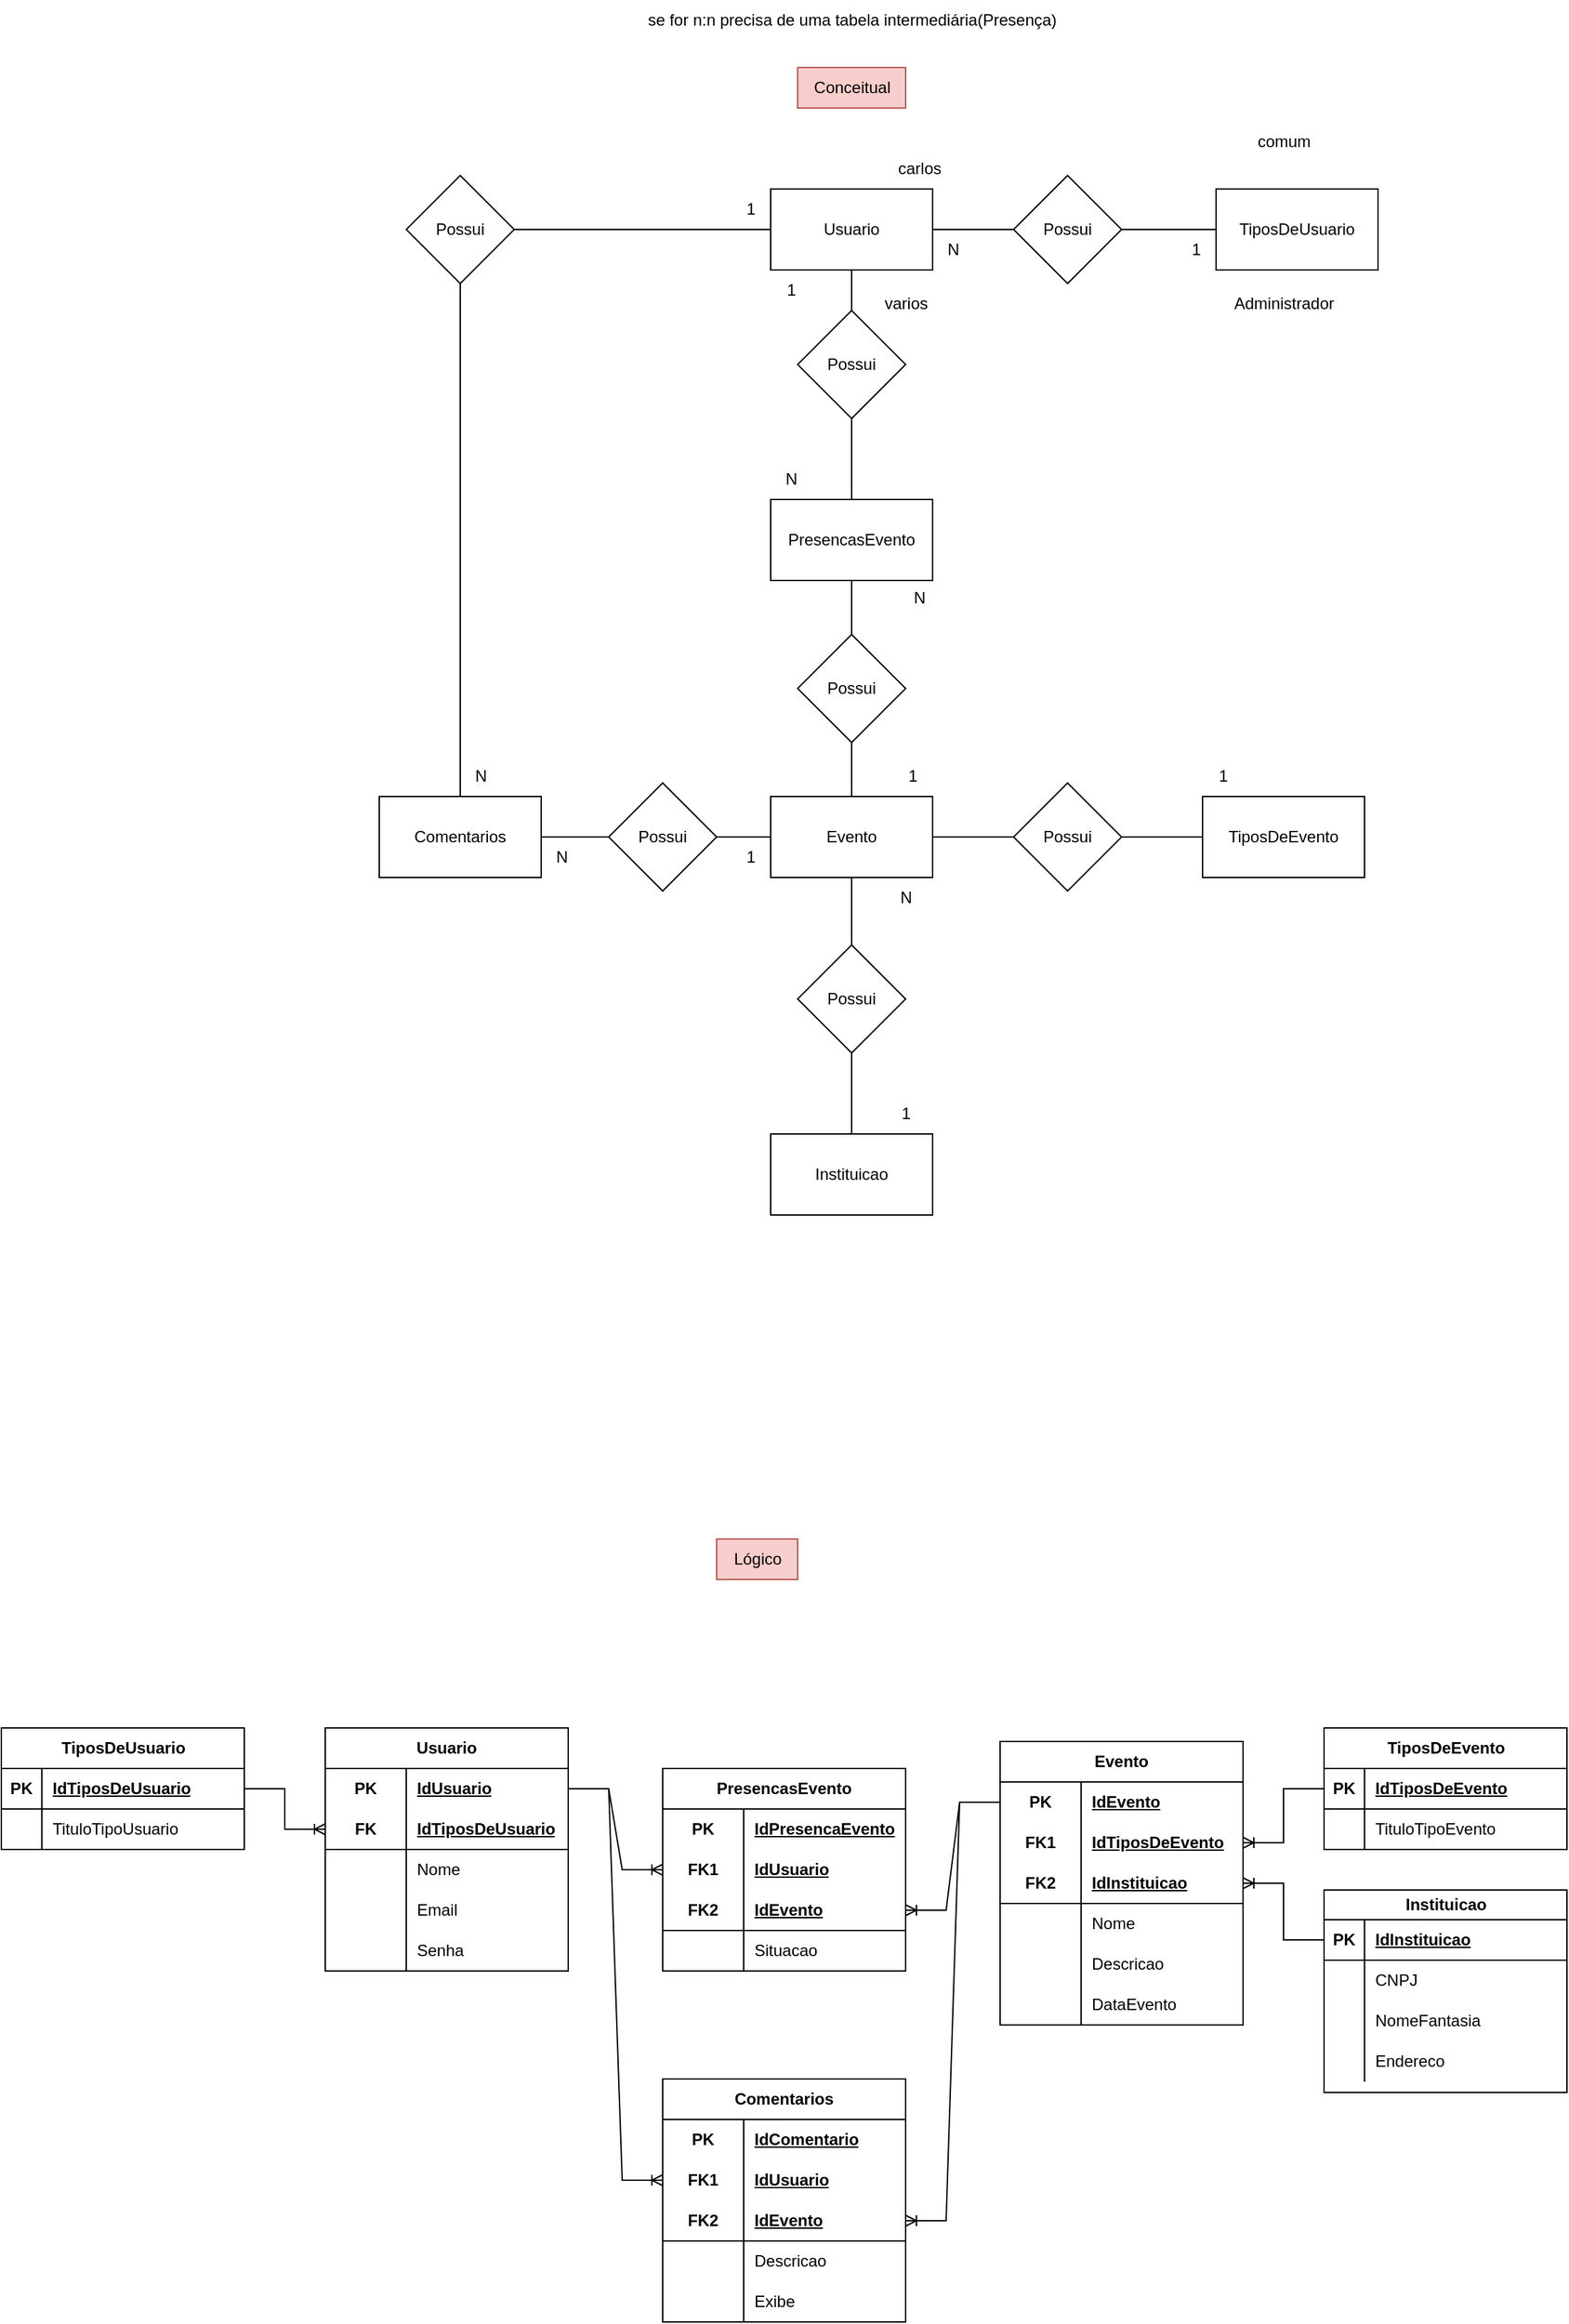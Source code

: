 <mxfile version="21.6.7" type="device">
  <diagram name="Página-1" id="rXR-S4eGl1dLAWZDIZ9h">
    <mxGraphModel dx="3452" dy="1355" grid="1" gridSize="10" guides="1" tooltips="1" connect="1" arrows="1" fold="1" page="1" pageScale="1" pageWidth="827" pageHeight="1169" math="0" shadow="0">
      <root>
        <mxCell id="0" />
        <mxCell id="1" parent="0" />
        <mxCell id="jHmzxkDkVh55DVI1JWdp-14" style="edgeStyle=orthogonalEdgeStyle;rounded=0;orthogonalLoop=1;jettySize=auto;html=1;entryX=0;entryY=0.5;entryDx=0;entryDy=0;endArrow=none;endFill=0;" parent="1" source="jHmzxkDkVh55DVI1JWdp-2" target="jHmzxkDkVh55DVI1JWdp-13" edge="1">
          <mxGeometry relative="1" as="geometry" />
        </mxCell>
        <mxCell id="jHmzxkDkVh55DVI1JWdp-31" style="edgeStyle=orthogonalEdgeStyle;rounded=0;orthogonalLoop=1;jettySize=auto;html=1;endArrow=none;endFill=0;" parent="1" source="jHmzxkDkVh55DVI1JWdp-2" target="jHmzxkDkVh55DVI1JWdp-30" edge="1">
          <mxGeometry relative="1" as="geometry" />
        </mxCell>
        <mxCell id="jHmzxkDkVh55DVI1JWdp-2" value="Usuario" style="rounded=0;whiteSpace=wrap;html=1;" parent="1" vertex="1">
          <mxGeometry x="210" y="340" width="120" height="60" as="geometry" />
        </mxCell>
        <mxCell id="jHmzxkDkVh55DVI1JWdp-3" value="TiposDeUsuario" style="rounded=0;whiteSpace=wrap;html=1;" parent="1" vertex="1">
          <mxGeometry x="540" y="340" width="120" height="60" as="geometry" />
        </mxCell>
        <mxCell id="jHmzxkDkVh55DVI1JWdp-4" value="TiposDeEvento" style="rounded=0;whiteSpace=wrap;html=1;" parent="1" vertex="1">
          <mxGeometry x="530" y="790" width="120" height="60" as="geometry" />
        </mxCell>
        <mxCell id="jHmzxkDkVh55DVI1JWdp-21" style="edgeStyle=orthogonalEdgeStyle;rounded=0;orthogonalLoop=1;jettySize=auto;html=1;endArrow=none;endFill=0;" parent="1" source="jHmzxkDkVh55DVI1JWdp-5" target="jHmzxkDkVh55DVI1JWdp-16" edge="1">
          <mxGeometry relative="1" as="geometry" />
        </mxCell>
        <mxCell id="jHmzxkDkVh55DVI1JWdp-25" style="edgeStyle=orthogonalEdgeStyle;rounded=0;orthogonalLoop=1;jettySize=auto;html=1;endArrow=none;endFill=0;" parent="1" source="jHmzxkDkVh55DVI1JWdp-5" target="jHmzxkDkVh55DVI1JWdp-23" edge="1">
          <mxGeometry relative="1" as="geometry" />
        </mxCell>
        <mxCell id="jHmzxkDkVh55DVI1JWdp-27" style="edgeStyle=orthogonalEdgeStyle;rounded=0;orthogonalLoop=1;jettySize=auto;html=1;entryX=0;entryY=0.5;entryDx=0;entryDy=0;endArrow=none;endFill=0;" parent="1" source="jHmzxkDkVh55DVI1JWdp-5" target="jHmzxkDkVh55DVI1JWdp-24" edge="1">
          <mxGeometry relative="1" as="geometry" />
        </mxCell>
        <mxCell id="jHmzxkDkVh55DVI1JWdp-34" style="edgeStyle=orthogonalEdgeStyle;rounded=0;orthogonalLoop=1;jettySize=auto;html=1;endArrow=none;endFill=0;" parent="1" source="jHmzxkDkVh55DVI1JWdp-5" target="jHmzxkDkVh55DVI1JWdp-29" edge="1">
          <mxGeometry relative="1" as="geometry" />
        </mxCell>
        <mxCell id="jHmzxkDkVh55DVI1JWdp-5" value="Evento" style="rounded=0;whiteSpace=wrap;html=1;" parent="1" vertex="1">
          <mxGeometry x="210" y="790" width="120" height="60" as="geometry" />
        </mxCell>
        <mxCell id="jHmzxkDkVh55DVI1JWdp-18" style="edgeStyle=orthogonalEdgeStyle;rounded=0;orthogonalLoop=1;jettySize=auto;html=1;entryX=0.5;entryY=1;entryDx=0;entryDy=0;endArrow=none;endFill=0;" parent="1" source="jHmzxkDkVh55DVI1JWdp-7" target="jHmzxkDkVh55DVI1JWdp-17" edge="1">
          <mxGeometry relative="1" as="geometry" />
        </mxCell>
        <mxCell id="jHmzxkDkVh55DVI1JWdp-7" value="PresencasEvento" style="rounded=0;whiteSpace=wrap;html=1;" parent="1" vertex="1">
          <mxGeometry x="210" y="570" width="120" height="60" as="geometry" />
        </mxCell>
        <mxCell id="jHmzxkDkVh55DVI1JWdp-10" value="se for n:n precisa de uma tabela intermediária(Presença)" style="text;html=1;align=center;verticalAlign=middle;resizable=0;points=[];autosize=1;strokeColor=none;fillColor=none;" parent="1" vertex="1">
          <mxGeometry x="105" y="200" width="330" height="30" as="geometry" />
        </mxCell>
        <mxCell id="jHmzxkDkVh55DVI1JWdp-11" value="Instituicao" style="rounded=0;whiteSpace=wrap;html=1;" parent="1" vertex="1">
          <mxGeometry x="210" y="1040" width="120" height="60" as="geometry" />
        </mxCell>
        <mxCell id="jHmzxkDkVh55DVI1JWdp-33" style="edgeStyle=orthogonalEdgeStyle;rounded=0;orthogonalLoop=1;jettySize=auto;html=1;entryX=0;entryY=0.5;entryDx=0;entryDy=0;endArrow=none;endFill=0;" parent="1" source="jHmzxkDkVh55DVI1JWdp-12" target="jHmzxkDkVh55DVI1JWdp-29" edge="1">
          <mxGeometry relative="1" as="geometry" />
        </mxCell>
        <mxCell id="jHmzxkDkVh55DVI1JWdp-12" value="Comentarios" style="rounded=0;whiteSpace=wrap;html=1;" parent="1" vertex="1">
          <mxGeometry x="-80" y="790" width="120" height="60" as="geometry" />
        </mxCell>
        <mxCell id="jHmzxkDkVh55DVI1JWdp-15" style="edgeStyle=orthogonalEdgeStyle;rounded=0;orthogonalLoop=1;jettySize=auto;html=1;endArrow=none;endFill=0;" parent="1" source="jHmzxkDkVh55DVI1JWdp-13" target="jHmzxkDkVh55DVI1JWdp-3" edge="1">
          <mxGeometry relative="1" as="geometry" />
        </mxCell>
        <mxCell id="jHmzxkDkVh55DVI1JWdp-13" value="Possui" style="rhombus;whiteSpace=wrap;html=1;" parent="1" vertex="1">
          <mxGeometry x="390" y="330" width="80" height="80" as="geometry" />
        </mxCell>
        <mxCell id="jHmzxkDkVh55DVI1JWdp-20" style="edgeStyle=orthogonalEdgeStyle;rounded=0;orthogonalLoop=1;jettySize=auto;html=1;entryX=0.5;entryY=1;entryDx=0;entryDy=0;endArrow=none;endFill=0;" parent="1" source="jHmzxkDkVh55DVI1JWdp-16" target="jHmzxkDkVh55DVI1JWdp-7" edge="1">
          <mxGeometry relative="1" as="geometry" />
        </mxCell>
        <mxCell id="jHmzxkDkVh55DVI1JWdp-16" value="Possui" style="rhombus;whiteSpace=wrap;html=1;" parent="1" vertex="1">
          <mxGeometry x="230" y="670" width="80" height="80" as="geometry" />
        </mxCell>
        <mxCell id="jHmzxkDkVh55DVI1JWdp-19" style="edgeStyle=orthogonalEdgeStyle;rounded=0;orthogonalLoop=1;jettySize=auto;html=1;entryX=0.5;entryY=1;entryDx=0;entryDy=0;endArrow=none;endFill=0;" parent="1" source="jHmzxkDkVh55DVI1JWdp-17" target="jHmzxkDkVh55DVI1JWdp-2" edge="1">
          <mxGeometry relative="1" as="geometry" />
        </mxCell>
        <mxCell id="jHmzxkDkVh55DVI1JWdp-17" value="Possui" style="rhombus;whiteSpace=wrap;html=1;" parent="1" vertex="1">
          <mxGeometry x="230" y="430" width="80" height="80" as="geometry" />
        </mxCell>
        <mxCell id="jHmzxkDkVh55DVI1JWdp-26" style="edgeStyle=orthogonalEdgeStyle;rounded=0;orthogonalLoop=1;jettySize=auto;html=1;endArrow=none;endFill=0;" parent="1" source="jHmzxkDkVh55DVI1JWdp-23" target="jHmzxkDkVh55DVI1JWdp-11" edge="1">
          <mxGeometry relative="1" as="geometry" />
        </mxCell>
        <mxCell id="jHmzxkDkVh55DVI1JWdp-23" value="Possui" style="rhombus;whiteSpace=wrap;html=1;" parent="1" vertex="1">
          <mxGeometry x="230" y="900" width="80" height="80" as="geometry" />
        </mxCell>
        <mxCell id="jHmzxkDkVh55DVI1JWdp-28" style="edgeStyle=orthogonalEdgeStyle;rounded=0;orthogonalLoop=1;jettySize=auto;html=1;entryX=0;entryY=0.5;entryDx=0;entryDy=0;endArrow=none;endFill=0;" parent="1" source="jHmzxkDkVh55DVI1JWdp-24" target="jHmzxkDkVh55DVI1JWdp-4" edge="1">
          <mxGeometry relative="1" as="geometry" />
        </mxCell>
        <mxCell id="jHmzxkDkVh55DVI1JWdp-24" value="Possui" style="rhombus;whiteSpace=wrap;html=1;" parent="1" vertex="1">
          <mxGeometry x="390" y="780" width="80" height="80" as="geometry" />
        </mxCell>
        <mxCell id="jHmzxkDkVh55DVI1JWdp-29" value="Possui" style="rhombus;whiteSpace=wrap;html=1;" parent="1" vertex="1">
          <mxGeometry x="90" y="780" width="80" height="80" as="geometry" />
        </mxCell>
        <mxCell id="jHmzxkDkVh55DVI1JWdp-32" style="edgeStyle=orthogonalEdgeStyle;rounded=0;orthogonalLoop=1;jettySize=auto;html=1;endArrow=none;endFill=0;" parent="1" source="jHmzxkDkVh55DVI1JWdp-30" target="jHmzxkDkVh55DVI1JWdp-12" edge="1">
          <mxGeometry relative="1" as="geometry" />
        </mxCell>
        <mxCell id="jHmzxkDkVh55DVI1JWdp-30" value="Possui" style="rhombus;whiteSpace=wrap;html=1;" parent="1" vertex="1">
          <mxGeometry x="-60" y="330" width="80" height="80" as="geometry" />
        </mxCell>
        <mxCell id="jHmzxkDkVh55DVI1JWdp-38" value="Administrador" style="text;html=1;align=center;verticalAlign=middle;resizable=0;points=[];autosize=1;strokeColor=none;fillColor=none;" parent="1" vertex="1">
          <mxGeometry x="540" y="410" width="100" height="30" as="geometry" />
        </mxCell>
        <mxCell id="jHmzxkDkVh55DVI1JWdp-39" value="comum" style="text;html=1;align=center;verticalAlign=middle;resizable=0;points=[];autosize=1;strokeColor=none;fillColor=none;" parent="1" vertex="1">
          <mxGeometry x="560" y="290" width="60" height="30" as="geometry" />
        </mxCell>
        <mxCell id="jHmzxkDkVh55DVI1JWdp-40" value="N" style="text;html=1;align=center;verticalAlign=middle;resizable=0;points=[];autosize=1;strokeColor=none;fillColor=none;" parent="1" vertex="1">
          <mxGeometry x="330" y="370" width="30" height="30" as="geometry" />
        </mxCell>
        <mxCell id="jHmzxkDkVh55DVI1JWdp-41" value="carlos" style="text;html=1;align=center;verticalAlign=middle;resizable=0;points=[];autosize=1;strokeColor=none;fillColor=none;" parent="1" vertex="1">
          <mxGeometry x="290" y="310" width="60" height="30" as="geometry" />
        </mxCell>
        <mxCell id="jHmzxkDkVh55DVI1JWdp-42" value="varios" style="text;html=1;align=center;verticalAlign=middle;resizable=0;points=[];autosize=1;strokeColor=none;fillColor=none;" parent="1" vertex="1">
          <mxGeometry x="280" y="410" width="60" height="30" as="geometry" />
        </mxCell>
        <mxCell id="jHmzxkDkVh55DVI1JWdp-43" value="1" style="text;html=1;align=center;verticalAlign=middle;resizable=0;points=[];autosize=1;strokeColor=none;fillColor=none;" parent="1" vertex="1">
          <mxGeometry x="510" y="370" width="30" height="30" as="geometry" />
        </mxCell>
        <mxCell id="jHmzxkDkVh55DVI1JWdp-44" value="N" style="text;html=1;align=center;verticalAlign=middle;resizable=0;points=[];autosize=1;strokeColor=none;fillColor=none;" parent="1" vertex="1">
          <mxGeometry x="210" y="540" width="30" height="30" as="geometry" />
        </mxCell>
        <mxCell id="jHmzxkDkVh55DVI1JWdp-45" value="1" style="text;html=1;align=center;verticalAlign=middle;resizable=0;points=[];autosize=1;strokeColor=none;fillColor=none;" parent="1" vertex="1">
          <mxGeometry x="210" y="400" width="30" height="30" as="geometry" />
        </mxCell>
        <mxCell id="jHmzxkDkVh55DVI1JWdp-46" value="N" style="text;html=1;align=center;verticalAlign=middle;resizable=0;points=[];autosize=1;strokeColor=none;fillColor=none;" parent="1" vertex="1">
          <mxGeometry x="305" y="628" width="30" height="30" as="geometry" />
        </mxCell>
        <mxCell id="jHmzxkDkVh55DVI1JWdp-47" value="1" style="text;html=1;align=center;verticalAlign=middle;resizable=0;points=[];autosize=1;strokeColor=none;fillColor=none;" parent="1" vertex="1">
          <mxGeometry x="300" y="760" width="30" height="30" as="geometry" />
        </mxCell>
        <mxCell id="jHmzxkDkVh55DVI1JWdp-48" value="1" style="text;html=1;align=center;verticalAlign=middle;resizable=0;points=[];autosize=1;strokeColor=none;fillColor=none;" parent="1" vertex="1">
          <mxGeometry x="530" y="760" width="30" height="30" as="geometry" />
        </mxCell>
        <mxCell id="jHmzxkDkVh55DVI1JWdp-49" value="1" style="text;html=1;align=center;verticalAlign=middle;resizable=0;points=[];autosize=1;strokeColor=none;fillColor=none;" parent="1" vertex="1">
          <mxGeometry x="295" y="1010" width="30" height="30" as="geometry" />
        </mxCell>
        <mxCell id="jHmzxkDkVh55DVI1JWdp-50" value="N" style="text;html=1;align=center;verticalAlign=middle;resizable=0;points=[];autosize=1;strokeColor=none;fillColor=none;" parent="1" vertex="1">
          <mxGeometry x="295" y="850" width="30" height="30" as="geometry" />
        </mxCell>
        <mxCell id="jHmzxkDkVh55DVI1JWdp-53" value="1" style="text;html=1;align=center;verticalAlign=middle;resizable=0;points=[];autosize=1;strokeColor=none;fillColor=none;" parent="1" vertex="1">
          <mxGeometry x="180" y="820" width="30" height="30" as="geometry" />
        </mxCell>
        <mxCell id="jHmzxkDkVh55DVI1JWdp-54" value="N" style="text;html=1;align=center;verticalAlign=middle;resizable=0;points=[];autosize=1;strokeColor=none;fillColor=none;" parent="1" vertex="1">
          <mxGeometry x="40" y="820" width="30" height="30" as="geometry" />
        </mxCell>
        <mxCell id="jHmzxkDkVh55DVI1JWdp-55" value="N" style="text;html=1;align=center;verticalAlign=middle;resizable=0;points=[];autosize=1;strokeColor=none;fillColor=none;" parent="1" vertex="1">
          <mxGeometry x="-20" y="760" width="30" height="30" as="geometry" />
        </mxCell>
        <mxCell id="jHmzxkDkVh55DVI1JWdp-56" value="1" style="text;html=1;align=center;verticalAlign=middle;resizable=0;points=[];autosize=1;strokeColor=none;fillColor=none;" parent="1" vertex="1">
          <mxGeometry x="180" y="340" width="30" height="30" as="geometry" />
        </mxCell>
        <mxCell id="jHmzxkDkVh55DVI1JWdp-57" value="Conceitual" style="text;html=1;align=center;verticalAlign=middle;resizable=0;points=[];autosize=1;strokeColor=#b85450;fillColor=#f8cecc;" parent="1" vertex="1">
          <mxGeometry x="230" y="250" width="80" height="30" as="geometry" />
        </mxCell>
        <mxCell id="jHmzxkDkVh55DVI1JWdp-58" value="Lógico" style="text;html=1;align=center;verticalAlign=middle;resizable=0;points=[];autosize=1;strokeColor=#b85450;fillColor=#f8cecc;" parent="1" vertex="1">
          <mxGeometry x="170" y="1340" width="60" height="30" as="geometry" />
        </mxCell>
        <mxCell id="jHmzxkDkVh55DVI1JWdp-59" value="TiposDeUsuario" style="shape=table;startSize=30;container=1;collapsible=1;childLayout=tableLayout;fixedRows=1;rowLines=0;fontStyle=1;align=center;resizeLast=1;html=1;" parent="1" vertex="1">
          <mxGeometry x="-360" y="1480" width="180" height="90" as="geometry" />
        </mxCell>
        <mxCell id="jHmzxkDkVh55DVI1JWdp-60" value="" style="shape=tableRow;horizontal=0;startSize=0;swimlaneHead=0;swimlaneBody=0;fillColor=none;collapsible=0;dropTarget=0;points=[[0,0.5],[1,0.5]];portConstraint=eastwest;top=0;left=0;right=0;bottom=1;" parent="jHmzxkDkVh55DVI1JWdp-59" vertex="1">
          <mxGeometry y="30" width="180" height="30" as="geometry" />
        </mxCell>
        <mxCell id="jHmzxkDkVh55DVI1JWdp-61" value="PK" style="shape=partialRectangle;connectable=0;fillColor=none;top=0;left=0;bottom=0;right=0;fontStyle=1;overflow=hidden;whiteSpace=wrap;html=1;" parent="jHmzxkDkVh55DVI1JWdp-60" vertex="1">
          <mxGeometry width="30" height="30" as="geometry">
            <mxRectangle width="30" height="30" as="alternateBounds" />
          </mxGeometry>
        </mxCell>
        <mxCell id="jHmzxkDkVh55DVI1JWdp-62" value="IdTiposDeUsuario" style="shape=partialRectangle;connectable=0;fillColor=none;top=0;left=0;bottom=0;right=0;align=left;spacingLeft=6;fontStyle=5;overflow=hidden;whiteSpace=wrap;html=1;" parent="jHmzxkDkVh55DVI1JWdp-60" vertex="1">
          <mxGeometry x="30" width="150" height="30" as="geometry">
            <mxRectangle width="150" height="30" as="alternateBounds" />
          </mxGeometry>
        </mxCell>
        <mxCell id="jHmzxkDkVh55DVI1JWdp-63" value="" style="shape=tableRow;horizontal=0;startSize=0;swimlaneHead=0;swimlaneBody=0;fillColor=none;collapsible=0;dropTarget=0;points=[[0,0.5],[1,0.5]];portConstraint=eastwest;top=0;left=0;right=0;bottom=0;" parent="jHmzxkDkVh55DVI1JWdp-59" vertex="1">
          <mxGeometry y="60" width="180" height="30" as="geometry" />
        </mxCell>
        <mxCell id="jHmzxkDkVh55DVI1JWdp-64" value="" style="shape=partialRectangle;connectable=0;fillColor=none;top=0;left=0;bottom=0;right=0;editable=1;overflow=hidden;whiteSpace=wrap;html=1;" parent="jHmzxkDkVh55DVI1JWdp-63" vertex="1">
          <mxGeometry width="30" height="30" as="geometry">
            <mxRectangle width="30" height="30" as="alternateBounds" />
          </mxGeometry>
        </mxCell>
        <mxCell id="jHmzxkDkVh55DVI1JWdp-65" value="TituloTipoUsuario" style="shape=partialRectangle;connectable=0;fillColor=none;top=0;left=0;bottom=0;right=0;align=left;spacingLeft=6;overflow=hidden;whiteSpace=wrap;html=1;" parent="jHmzxkDkVh55DVI1JWdp-63" vertex="1">
          <mxGeometry x="30" width="150" height="30" as="geometry">
            <mxRectangle width="150" height="30" as="alternateBounds" />
          </mxGeometry>
        </mxCell>
        <mxCell id="jHmzxkDkVh55DVI1JWdp-72" value="Usuario" style="shape=table;startSize=30;container=1;collapsible=1;childLayout=tableLayout;fixedRows=1;rowLines=0;fontStyle=1;align=center;resizeLast=1;html=1;whiteSpace=wrap;" parent="1" vertex="1">
          <mxGeometry x="-120" y="1480" width="180" height="180" as="geometry" />
        </mxCell>
        <mxCell id="jHmzxkDkVh55DVI1JWdp-73" value="" style="shape=tableRow;horizontal=0;startSize=0;swimlaneHead=0;swimlaneBody=0;fillColor=none;collapsible=0;dropTarget=0;points=[[0,0.5],[1,0.5]];portConstraint=eastwest;top=0;left=0;right=0;bottom=0;html=1;" parent="jHmzxkDkVh55DVI1JWdp-72" vertex="1">
          <mxGeometry y="30" width="180" height="30" as="geometry" />
        </mxCell>
        <mxCell id="jHmzxkDkVh55DVI1JWdp-74" value="PK" style="shape=partialRectangle;connectable=0;fillColor=none;top=0;left=0;bottom=0;right=0;fontStyle=1;overflow=hidden;html=1;whiteSpace=wrap;" parent="jHmzxkDkVh55DVI1JWdp-73" vertex="1">
          <mxGeometry width="60" height="30" as="geometry">
            <mxRectangle width="60" height="30" as="alternateBounds" />
          </mxGeometry>
        </mxCell>
        <mxCell id="jHmzxkDkVh55DVI1JWdp-75" value="IdUsuario" style="shape=partialRectangle;connectable=0;fillColor=none;top=0;left=0;bottom=0;right=0;align=left;spacingLeft=6;fontStyle=5;overflow=hidden;html=1;whiteSpace=wrap;" parent="jHmzxkDkVh55DVI1JWdp-73" vertex="1">
          <mxGeometry x="60" width="120" height="30" as="geometry">
            <mxRectangle width="120" height="30" as="alternateBounds" />
          </mxGeometry>
        </mxCell>
        <mxCell id="jHmzxkDkVh55DVI1JWdp-76" value="" style="shape=tableRow;horizontal=0;startSize=0;swimlaneHead=0;swimlaneBody=0;fillColor=none;collapsible=0;dropTarget=0;points=[[0,0.5],[1,0.5]];portConstraint=eastwest;top=0;left=0;right=0;bottom=1;html=1;" parent="jHmzxkDkVh55DVI1JWdp-72" vertex="1">
          <mxGeometry y="60" width="180" height="30" as="geometry" />
        </mxCell>
        <mxCell id="jHmzxkDkVh55DVI1JWdp-77" value="FK" style="shape=partialRectangle;connectable=0;fillColor=none;top=0;left=0;bottom=0;right=0;fontStyle=1;overflow=hidden;html=1;whiteSpace=wrap;" parent="jHmzxkDkVh55DVI1JWdp-76" vertex="1">
          <mxGeometry width="60" height="30" as="geometry">
            <mxRectangle width="60" height="30" as="alternateBounds" />
          </mxGeometry>
        </mxCell>
        <mxCell id="jHmzxkDkVh55DVI1JWdp-78" value="IdTiposDeUsuario" style="shape=partialRectangle;connectable=0;fillColor=none;top=0;left=0;bottom=0;right=0;align=left;spacingLeft=6;fontStyle=5;overflow=hidden;html=1;whiteSpace=wrap;" parent="jHmzxkDkVh55DVI1JWdp-76" vertex="1">
          <mxGeometry x="60" width="120" height="30" as="geometry">
            <mxRectangle width="120" height="30" as="alternateBounds" />
          </mxGeometry>
        </mxCell>
        <mxCell id="jHmzxkDkVh55DVI1JWdp-79" value="" style="shape=tableRow;horizontal=0;startSize=0;swimlaneHead=0;swimlaneBody=0;fillColor=none;collapsible=0;dropTarget=0;points=[[0,0.5],[1,0.5]];portConstraint=eastwest;top=0;left=0;right=0;bottom=0;html=1;" parent="jHmzxkDkVh55DVI1JWdp-72" vertex="1">
          <mxGeometry y="90" width="180" height="30" as="geometry" />
        </mxCell>
        <mxCell id="jHmzxkDkVh55DVI1JWdp-80" value="" style="shape=partialRectangle;connectable=0;fillColor=none;top=0;left=0;bottom=0;right=0;editable=1;overflow=hidden;html=1;whiteSpace=wrap;" parent="jHmzxkDkVh55DVI1JWdp-79" vertex="1">
          <mxGeometry width="60" height="30" as="geometry">
            <mxRectangle width="60" height="30" as="alternateBounds" />
          </mxGeometry>
        </mxCell>
        <mxCell id="jHmzxkDkVh55DVI1JWdp-81" value="Nome" style="shape=partialRectangle;connectable=0;fillColor=none;top=0;left=0;bottom=0;right=0;align=left;spacingLeft=6;overflow=hidden;html=1;whiteSpace=wrap;" parent="jHmzxkDkVh55DVI1JWdp-79" vertex="1">
          <mxGeometry x="60" width="120" height="30" as="geometry">
            <mxRectangle width="120" height="30" as="alternateBounds" />
          </mxGeometry>
        </mxCell>
        <mxCell id="jHmzxkDkVh55DVI1JWdp-82" value="" style="shape=tableRow;horizontal=0;startSize=0;swimlaneHead=0;swimlaneBody=0;fillColor=none;collapsible=0;dropTarget=0;points=[[0,0.5],[1,0.5]];portConstraint=eastwest;top=0;left=0;right=0;bottom=0;html=1;" parent="jHmzxkDkVh55DVI1JWdp-72" vertex="1">
          <mxGeometry y="120" width="180" height="30" as="geometry" />
        </mxCell>
        <mxCell id="jHmzxkDkVh55DVI1JWdp-83" value="" style="shape=partialRectangle;connectable=0;fillColor=none;top=0;left=0;bottom=0;right=0;editable=1;overflow=hidden;html=1;whiteSpace=wrap;" parent="jHmzxkDkVh55DVI1JWdp-82" vertex="1">
          <mxGeometry width="60" height="30" as="geometry">
            <mxRectangle width="60" height="30" as="alternateBounds" />
          </mxGeometry>
        </mxCell>
        <mxCell id="jHmzxkDkVh55DVI1JWdp-84" value="Email" style="shape=partialRectangle;connectable=0;fillColor=none;top=0;left=0;bottom=0;right=0;align=left;spacingLeft=6;overflow=hidden;html=1;whiteSpace=wrap;" parent="jHmzxkDkVh55DVI1JWdp-82" vertex="1">
          <mxGeometry x="60" width="120" height="30" as="geometry">
            <mxRectangle width="120" height="30" as="alternateBounds" />
          </mxGeometry>
        </mxCell>
        <mxCell id="jHmzxkDkVh55DVI1JWdp-85" style="shape=tableRow;horizontal=0;startSize=0;swimlaneHead=0;swimlaneBody=0;fillColor=none;collapsible=0;dropTarget=0;points=[[0,0.5],[1,0.5]];portConstraint=eastwest;top=0;left=0;right=0;bottom=0;html=1;" parent="jHmzxkDkVh55DVI1JWdp-72" vertex="1">
          <mxGeometry y="150" width="180" height="30" as="geometry" />
        </mxCell>
        <mxCell id="jHmzxkDkVh55DVI1JWdp-86" style="shape=partialRectangle;connectable=0;fillColor=none;top=0;left=0;bottom=0;right=0;editable=1;overflow=hidden;html=1;whiteSpace=wrap;" parent="jHmzxkDkVh55DVI1JWdp-85" vertex="1">
          <mxGeometry width="60" height="30" as="geometry">
            <mxRectangle width="60" height="30" as="alternateBounds" />
          </mxGeometry>
        </mxCell>
        <mxCell id="jHmzxkDkVh55DVI1JWdp-87" value="Senha" style="shape=partialRectangle;connectable=0;fillColor=none;top=0;left=0;bottom=0;right=0;align=left;spacingLeft=6;overflow=hidden;html=1;whiteSpace=wrap;" parent="jHmzxkDkVh55DVI1JWdp-85" vertex="1">
          <mxGeometry x="60" width="120" height="30" as="geometry">
            <mxRectangle width="120" height="30" as="alternateBounds" />
          </mxGeometry>
        </mxCell>
        <mxCell id="jHmzxkDkVh55DVI1JWdp-88" value="" style="edgeStyle=entityRelationEdgeStyle;fontSize=12;html=1;endArrow=ERoneToMany;rounded=0;entryX=0;entryY=0.5;entryDx=0;entryDy=0;exitX=1;exitY=0.5;exitDx=0;exitDy=0;" parent="1" source="jHmzxkDkVh55DVI1JWdp-60" target="jHmzxkDkVh55DVI1JWdp-76" edge="1">
          <mxGeometry width="100" height="100" relative="1" as="geometry">
            <mxPoint x="-290" y="1640" as="sourcePoint" />
            <mxPoint x="-270" y="1610" as="targetPoint" />
          </mxGeometry>
        </mxCell>
        <mxCell id="jHmzxkDkVh55DVI1JWdp-89" value="PresencasEvento" style="shape=table;startSize=30;container=1;collapsible=1;childLayout=tableLayout;fixedRows=1;rowLines=0;fontStyle=1;align=center;resizeLast=1;html=1;whiteSpace=wrap;" parent="1" vertex="1">
          <mxGeometry x="130" y="1510" width="180" height="150" as="geometry" />
        </mxCell>
        <mxCell id="jHmzxkDkVh55DVI1JWdp-90" value="" style="shape=tableRow;horizontal=0;startSize=0;swimlaneHead=0;swimlaneBody=0;fillColor=none;collapsible=0;dropTarget=0;points=[[0,0.5],[1,0.5]];portConstraint=eastwest;top=0;left=0;right=0;bottom=0;html=1;" parent="jHmzxkDkVh55DVI1JWdp-89" vertex="1">
          <mxGeometry y="30" width="180" height="30" as="geometry" />
        </mxCell>
        <mxCell id="jHmzxkDkVh55DVI1JWdp-91" value="PK" style="shape=partialRectangle;connectable=0;fillColor=none;top=0;left=0;bottom=0;right=0;fontStyle=1;overflow=hidden;html=1;whiteSpace=wrap;" parent="jHmzxkDkVh55DVI1JWdp-90" vertex="1">
          <mxGeometry width="60" height="30" as="geometry">
            <mxRectangle width="60" height="30" as="alternateBounds" />
          </mxGeometry>
        </mxCell>
        <mxCell id="jHmzxkDkVh55DVI1JWdp-92" value="IdPresencaEvento" style="shape=partialRectangle;connectable=0;fillColor=none;top=0;left=0;bottom=0;right=0;align=left;spacingLeft=6;fontStyle=5;overflow=hidden;html=1;whiteSpace=wrap;" parent="jHmzxkDkVh55DVI1JWdp-90" vertex="1">
          <mxGeometry x="60" width="120" height="30" as="geometry">
            <mxRectangle width="120" height="30" as="alternateBounds" />
          </mxGeometry>
        </mxCell>
        <mxCell id="jHmzxkDkVh55DVI1JWdp-105" style="shape=tableRow;horizontal=0;startSize=0;swimlaneHead=0;swimlaneBody=0;fillColor=none;collapsible=0;dropTarget=0;points=[[0,0.5],[1,0.5]];portConstraint=eastwest;top=0;left=0;right=0;bottom=0;html=1;" parent="jHmzxkDkVh55DVI1JWdp-89" vertex="1">
          <mxGeometry y="60" width="180" height="30" as="geometry" />
        </mxCell>
        <mxCell id="jHmzxkDkVh55DVI1JWdp-106" value="FK1" style="shape=partialRectangle;connectable=0;fillColor=none;top=0;left=0;bottom=0;right=0;fontStyle=1;overflow=hidden;html=1;whiteSpace=wrap;" parent="jHmzxkDkVh55DVI1JWdp-105" vertex="1">
          <mxGeometry width="60" height="30" as="geometry">
            <mxRectangle width="60" height="30" as="alternateBounds" />
          </mxGeometry>
        </mxCell>
        <mxCell id="jHmzxkDkVh55DVI1JWdp-107" value="IdUsuario" style="shape=partialRectangle;connectable=0;fillColor=none;top=0;left=0;bottom=0;right=0;align=left;spacingLeft=6;fontStyle=5;overflow=hidden;html=1;whiteSpace=wrap;" parent="jHmzxkDkVh55DVI1JWdp-105" vertex="1">
          <mxGeometry x="60" width="120" height="30" as="geometry">
            <mxRectangle width="120" height="30" as="alternateBounds" />
          </mxGeometry>
        </mxCell>
        <mxCell id="jHmzxkDkVh55DVI1JWdp-93" value="" style="shape=tableRow;horizontal=0;startSize=0;swimlaneHead=0;swimlaneBody=0;fillColor=none;collapsible=0;dropTarget=0;points=[[0,0.5],[1,0.5]];portConstraint=eastwest;top=0;left=0;right=0;bottom=1;html=1;" parent="jHmzxkDkVh55DVI1JWdp-89" vertex="1">
          <mxGeometry y="90" width="180" height="30" as="geometry" />
        </mxCell>
        <mxCell id="jHmzxkDkVh55DVI1JWdp-94" value="FK2" style="shape=partialRectangle;connectable=0;fillColor=none;top=0;left=0;bottom=0;right=0;fontStyle=1;overflow=hidden;html=1;whiteSpace=wrap;" parent="jHmzxkDkVh55DVI1JWdp-93" vertex="1">
          <mxGeometry width="60" height="30" as="geometry">
            <mxRectangle width="60" height="30" as="alternateBounds" />
          </mxGeometry>
        </mxCell>
        <mxCell id="jHmzxkDkVh55DVI1JWdp-95" value="IdEvento" style="shape=partialRectangle;connectable=0;fillColor=none;top=0;left=0;bottom=0;right=0;align=left;spacingLeft=6;fontStyle=5;overflow=hidden;html=1;whiteSpace=wrap;" parent="jHmzxkDkVh55DVI1JWdp-93" vertex="1">
          <mxGeometry x="60" width="120" height="30" as="geometry">
            <mxRectangle width="120" height="30" as="alternateBounds" />
          </mxGeometry>
        </mxCell>
        <mxCell id="jHmzxkDkVh55DVI1JWdp-96" value="" style="shape=tableRow;horizontal=0;startSize=0;swimlaneHead=0;swimlaneBody=0;fillColor=none;collapsible=0;dropTarget=0;points=[[0,0.5],[1,0.5]];portConstraint=eastwest;top=0;left=0;right=0;bottom=0;html=1;" parent="jHmzxkDkVh55DVI1JWdp-89" vertex="1">
          <mxGeometry y="120" width="180" height="30" as="geometry" />
        </mxCell>
        <mxCell id="jHmzxkDkVh55DVI1JWdp-97" value="" style="shape=partialRectangle;connectable=0;fillColor=none;top=0;left=0;bottom=0;right=0;editable=1;overflow=hidden;html=1;whiteSpace=wrap;" parent="jHmzxkDkVh55DVI1JWdp-96" vertex="1">
          <mxGeometry width="60" height="30" as="geometry">
            <mxRectangle width="60" height="30" as="alternateBounds" />
          </mxGeometry>
        </mxCell>
        <mxCell id="jHmzxkDkVh55DVI1JWdp-98" value="Situacao" style="shape=partialRectangle;connectable=0;fillColor=none;top=0;left=0;bottom=0;right=0;align=left;spacingLeft=6;overflow=hidden;html=1;whiteSpace=wrap;" parent="jHmzxkDkVh55DVI1JWdp-96" vertex="1">
          <mxGeometry x="60" width="120" height="30" as="geometry">
            <mxRectangle width="120" height="30" as="alternateBounds" />
          </mxGeometry>
        </mxCell>
        <mxCell id="jHmzxkDkVh55DVI1JWdp-108" value="" style="edgeStyle=entityRelationEdgeStyle;fontSize=12;html=1;endArrow=ERoneToMany;rounded=0;exitX=1;exitY=0.5;exitDx=0;exitDy=0;entryX=0;entryY=0.5;entryDx=0;entryDy=0;" parent="1" source="jHmzxkDkVh55DVI1JWdp-73" target="jHmzxkDkVh55DVI1JWdp-105" edge="1">
          <mxGeometry width="100" height="100" relative="1" as="geometry">
            <mxPoint x="-560" y="1630" as="sourcePoint" />
            <mxPoint x="270" y="1580" as="targetPoint" />
          </mxGeometry>
        </mxCell>
        <mxCell id="jHmzxkDkVh55DVI1JWdp-109" value="Evento" style="shape=table;startSize=30;container=1;collapsible=1;childLayout=tableLayout;fixedRows=1;rowLines=0;fontStyle=1;align=center;resizeLast=1;html=1;whiteSpace=wrap;" parent="1" vertex="1">
          <mxGeometry x="380" y="1490" width="180" height="210" as="geometry" />
        </mxCell>
        <mxCell id="jHmzxkDkVh55DVI1JWdp-110" value="" style="shape=tableRow;horizontal=0;startSize=0;swimlaneHead=0;swimlaneBody=0;fillColor=none;collapsible=0;dropTarget=0;points=[[0,0.5],[1,0.5]];portConstraint=eastwest;top=0;left=0;right=0;bottom=0;html=1;" parent="jHmzxkDkVh55DVI1JWdp-109" vertex="1">
          <mxGeometry y="30" width="180" height="30" as="geometry" />
        </mxCell>
        <mxCell id="jHmzxkDkVh55DVI1JWdp-111" value="PK" style="shape=partialRectangle;connectable=0;fillColor=none;top=0;left=0;bottom=0;right=0;fontStyle=1;overflow=hidden;html=1;whiteSpace=wrap;" parent="jHmzxkDkVh55DVI1JWdp-110" vertex="1">
          <mxGeometry width="60" height="30" as="geometry">
            <mxRectangle width="60" height="30" as="alternateBounds" />
          </mxGeometry>
        </mxCell>
        <mxCell id="jHmzxkDkVh55DVI1JWdp-112" value="IdEvento" style="shape=partialRectangle;connectable=0;fillColor=none;top=0;left=0;bottom=0;right=0;align=left;spacingLeft=6;fontStyle=5;overflow=hidden;html=1;whiteSpace=wrap;" parent="jHmzxkDkVh55DVI1JWdp-110" vertex="1">
          <mxGeometry x="60" width="120" height="30" as="geometry">
            <mxRectangle width="120" height="30" as="alternateBounds" />
          </mxGeometry>
        </mxCell>
        <mxCell id="jHmzxkDkVh55DVI1JWdp-125" style="shape=tableRow;horizontal=0;startSize=0;swimlaneHead=0;swimlaneBody=0;fillColor=none;collapsible=0;dropTarget=0;points=[[0,0.5],[1,0.5]];portConstraint=eastwest;top=0;left=0;right=0;bottom=0;html=1;" parent="jHmzxkDkVh55DVI1JWdp-109" vertex="1">
          <mxGeometry y="60" width="180" height="30" as="geometry" />
        </mxCell>
        <mxCell id="jHmzxkDkVh55DVI1JWdp-126" value="FK1" style="shape=partialRectangle;connectable=0;fillColor=none;top=0;left=0;bottom=0;right=0;fontStyle=1;overflow=hidden;html=1;whiteSpace=wrap;" parent="jHmzxkDkVh55DVI1JWdp-125" vertex="1">
          <mxGeometry width="60" height="30" as="geometry">
            <mxRectangle width="60" height="30" as="alternateBounds" />
          </mxGeometry>
        </mxCell>
        <mxCell id="jHmzxkDkVh55DVI1JWdp-127" value="IdTiposDeEvento" style="shape=partialRectangle;connectable=0;fillColor=none;top=0;left=0;bottom=0;right=0;align=left;spacingLeft=6;fontStyle=5;overflow=hidden;html=1;whiteSpace=wrap;" parent="jHmzxkDkVh55DVI1JWdp-125" vertex="1">
          <mxGeometry x="60" width="120" height="30" as="geometry">
            <mxRectangle width="120" height="30" as="alternateBounds" />
          </mxGeometry>
        </mxCell>
        <mxCell id="jHmzxkDkVh55DVI1JWdp-113" value="" style="shape=tableRow;horizontal=0;startSize=0;swimlaneHead=0;swimlaneBody=0;fillColor=none;collapsible=0;dropTarget=0;points=[[0,0.5],[1,0.5]];portConstraint=eastwest;top=0;left=0;right=0;bottom=1;html=1;" parent="jHmzxkDkVh55DVI1JWdp-109" vertex="1">
          <mxGeometry y="90" width="180" height="30" as="geometry" />
        </mxCell>
        <mxCell id="jHmzxkDkVh55DVI1JWdp-114" value="FK2" style="shape=partialRectangle;connectable=0;fillColor=none;top=0;left=0;bottom=0;right=0;fontStyle=1;overflow=hidden;html=1;whiteSpace=wrap;" parent="jHmzxkDkVh55DVI1JWdp-113" vertex="1">
          <mxGeometry width="60" height="30" as="geometry">
            <mxRectangle width="60" height="30" as="alternateBounds" />
          </mxGeometry>
        </mxCell>
        <mxCell id="jHmzxkDkVh55DVI1JWdp-115" value="IdInstituicao" style="shape=partialRectangle;connectable=0;fillColor=none;top=0;left=0;bottom=0;right=0;align=left;spacingLeft=6;fontStyle=5;overflow=hidden;html=1;whiteSpace=wrap;" parent="jHmzxkDkVh55DVI1JWdp-113" vertex="1">
          <mxGeometry x="60" width="120" height="30" as="geometry">
            <mxRectangle width="120" height="30" as="alternateBounds" />
          </mxGeometry>
        </mxCell>
        <mxCell id="jHmzxkDkVh55DVI1JWdp-116" value="" style="shape=tableRow;horizontal=0;startSize=0;swimlaneHead=0;swimlaneBody=0;fillColor=none;collapsible=0;dropTarget=0;points=[[0,0.5],[1,0.5]];portConstraint=eastwest;top=0;left=0;right=0;bottom=0;html=1;" parent="jHmzxkDkVh55DVI1JWdp-109" vertex="1">
          <mxGeometry y="120" width="180" height="30" as="geometry" />
        </mxCell>
        <mxCell id="jHmzxkDkVh55DVI1JWdp-117" value="" style="shape=partialRectangle;connectable=0;fillColor=none;top=0;left=0;bottom=0;right=0;editable=1;overflow=hidden;html=1;whiteSpace=wrap;" parent="jHmzxkDkVh55DVI1JWdp-116" vertex="1">
          <mxGeometry width="60" height="30" as="geometry">
            <mxRectangle width="60" height="30" as="alternateBounds" />
          </mxGeometry>
        </mxCell>
        <mxCell id="jHmzxkDkVh55DVI1JWdp-118" value="Nome" style="shape=partialRectangle;connectable=0;fillColor=none;top=0;left=0;bottom=0;right=0;align=left;spacingLeft=6;overflow=hidden;html=1;whiteSpace=wrap;" parent="jHmzxkDkVh55DVI1JWdp-116" vertex="1">
          <mxGeometry x="60" width="120" height="30" as="geometry">
            <mxRectangle width="120" height="30" as="alternateBounds" />
          </mxGeometry>
        </mxCell>
        <mxCell id="jHmzxkDkVh55DVI1JWdp-128" value="" style="shape=tableRow;horizontal=0;startSize=0;swimlaneHead=0;swimlaneBody=0;fillColor=none;collapsible=0;dropTarget=0;points=[[0,0.5],[1,0.5]];portConstraint=eastwest;top=0;left=0;right=0;bottom=0;html=1;" parent="jHmzxkDkVh55DVI1JWdp-109" vertex="1">
          <mxGeometry y="150" width="180" height="30" as="geometry" />
        </mxCell>
        <mxCell id="jHmzxkDkVh55DVI1JWdp-129" value="" style="shape=partialRectangle;connectable=0;fillColor=none;top=0;left=0;bottom=0;right=0;editable=1;overflow=hidden;html=1;whiteSpace=wrap;" parent="jHmzxkDkVh55DVI1JWdp-128" vertex="1">
          <mxGeometry width="60" height="30" as="geometry">
            <mxRectangle width="60" height="30" as="alternateBounds" />
          </mxGeometry>
        </mxCell>
        <mxCell id="jHmzxkDkVh55DVI1JWdp-130" value="Descricao" style="shape=partialRectangle;connectable=0;fillColor=none;top=0;left=0;bottom=0;right=0;align=left;spacingLeft=6;overflow=hidden;html=1;whiteSpace=wrap;" parent="jHmzxkDkVh55DVI1JWdp-128" vertex="1">
          <mxGeometry x="60" width="120" height="30" as="geometry">
            <mxRectangle width="120" height="30" as="alternateBounds" />
          </mxGeometry>
        </mxCell>
        <mxCell id="jHmzxkDkVh55DVI1JWdp-119" value="" style="shape=tableRow;horizontal=0;startSize=0;swimlaneHead=0;swimlaneBody=0;fillColor=none;collapsible=0;dropTarget=0;points=[[0,0.5],[1,0.5]];portConstraint=eastwest;top=0;left=0;right=0;bottom=0;html=1;" parent="jHmzxkDkVh55DVI1JWdp-109" vertex="1">
          <mxGeometry y="180" width="180" height="30" as="geometry" />
        </mxCell>
        <mxCell id="jHmzxkDkVh55DVI1JWdp-120" value="" style="shape=partialRectangle;connectable=0;fillColor=none;top=0;left=0;bottom=0;right=0;editable=1;overflow=hidden;html=1;whiteSpace=wrap;" parent="jHmzxkDkVh55DVI1JWdp-119" vertex="1">
          <mxGeometry width="60" height="30" as="geometry">
            <mxRectangle width="60" height="30" as="alternateBounds" />
          </mxGeometry>
        </mxCell>
        <mxCell id="jHmzxkDkVh55DVI1JWdp-121" value="DataEvento" style="shape=partialRectangle;connectable=0;fillColor=none;top=0;left=0;bottom=0;right=0;align=left;spacingLeft=6;overflow=hidden;html=1;whiteSpace=wrap;" parent="jHmzxkDkVh55DVI1JWdp-119" vertex="1">
          <mxGeometry x="60" width="120" height="30" as="geometry">
            <mxRectangle width="120" height="30" as="alternateBounds" />
          </mxGeometry>
        </mxCell>
        <mxCell id="jHmzxkDkVh55DVI1JWdp-131" value="" style="edgeStyle=entityRelationEdgeStyle;fontSize=12;html=1;endArrow=ERoneToMany;rounded=0;exitX=0;exitY=0.5;exitDx=0;exitDy=0;entryX=1;entryY=0.5;entryDx=0;entryDy=0;" parent="1" source="jHmzxkDkVh55DVI1JWdp-110" target="jHmzxkDkVh55DVI1JWdp-93" edge="1">
          <mxGeometry width="100" height="100" relative="1" as="geometry">
            <mxPoint x="70" y="1535" as="sourcePoint" />
            <mxPoint x="130" y="1590" as="targetPoint" />
          </mxGeometry>
        </mxCell>
        <mxCell id="jHmzxkDkVh55DVI1JWdp-132" value="TiposDeEvento" style="shape=table;startSize=30;container=1;collapsible=1;childLayout=tableLayout;fixedRows=1;rowLines=0;fontStyle=1;align=center;resizeLast=1;html=1;" parent="1" vertex="1">
          <mxGeometry x="620" y="1480" width="180" height="90" as="geometry" />
        </mxCell>
        <mxCell id="jHmzxkDkVh55DVI1JWdp-133" value="" style="shape=tableRow;horizontal=0;startSize=0;swimlaneHead=0;swimlaneBody=0;fillColor=none;collapsible=0;dropTarget=0;points=[[0,0.5],[1,0.5]];portConstraint=eastwest;top=0;left=0;right=0;bottom=1;" parent="jHmzxkDkVh55DVI1JWdp-132" vertex="1">
          <mxGeometry y="30" width="180" height="30" as="geometry" />
        </mxCell>
        <mxCell id="jHmzxkDkVh55DVI1JWdp-134" value="PK" style="shape=partialRectangle;connectable=0;fillColor=none;top=0;left=0;bottom=0;right=0;fontStyle=1;overflow=hidden;whiteSpace=wrap;html=1;" parent="jHmzxkDkVh55DVI1JWdp-133" vertex="1">
          <mxGeometry width="30" height="30" as="geometry">
            <mxRectangle width="30" height="30" as="alternateBounds" />
          </mxGeometry>
        </mxCell>
        <mxCell id="jHmzxkDkVh55DVI1JWdp-135" value="IdTiposDeEvento" style="shape=partialRectangle;connectable=0;fillColor=none;top=0;left=0;bottom=0;right=0;align=left;spacingLeft=6;fontStyle=5;overflow=hidden;whiteSpace=wrap;html=1;" parent="jHmzxkDkVh55DVI1JWdp-133" vertex="1">
          <mxGeometry x="30" width="150" height="30" as="geometry">
            <mxRectangle width="150" height="30" as="alternateBounds" />
          </mxGeometry>
        </mxCell>
        <mxCell id="jHmzxkDkVh55DVI1JWdp-136" value="" style="shape=tableRow;horizontal=0;startSize=0;swimlaneHead=0;swimlaneBody=0;fillColor=none;collapsible=0;dropTarget=0;points=[[0,0.5],[1,0.5]];portConstraint=eastwest;top=0;left=0;right=0;bottom=0;" parent="jHmzxkDkVh55DVI1JWdp-132" vertex="1">
          <mxGeometry y="60" width="180" height="30" as="geometry" />
        </mxCell>
        <mxCell id="jHmzxkDkVh55DVI1JWdp-137" value="" style="shape=partialRectangle;connectable=0;fillColor=none;top=0;left=0;bottom=0;right=0;editable=1;overflow=hidden;whiteSpace=wrap;html=1;" parent="jHmzxkDkVh55DVI1JWdp-136" vertex="1">
          <mxGeometry width="30" height="30" as="geometry">
            <mxRectangle width="30" height="30" as="alternateBounds" />
          </mxGeometry>
        </mxCell>
        <mxCell id="jHmzxkDkVh55DVI1JWdp-138" value="TituloTipoEvento" style="shape=partialRectangle;connectable=0;fillColor=none;top=0;left=0;bottom=0;right=0;align=left;spacingLeft=6;overflow=hidden;whiteSpace=wrap;html=1;" parent="jHmzxkDkVh55DVI1JWdp-136" vertex="1">
          <mxGeometry x="30" width="150" height="30" as="geometry">
            <mxRectangle width="150" height="30" as="alternateBounds" />
          </mxGeometry>
        </mxCell>
        <mxCell id="jHmzxkDkVh55DVI1JWdp-145" value="" style="edgeStyle=entityRelationEdgeStyle;fontSize=12;html=1;endArrow=ERoneToMany;rounded=0;exitX=0;exitY=0.5;exitDx=0;exitDy=0;entryX=1;entryY=0.5;entryDx=0;entryDy=0;" parent="1" source="jHmzxkDkVh55DVI1JWdp-133" target="jHmzxkDkVh55DVI1JWdp-125" edge="1">
          <mxGeometry width="100" height="100" relative="1" as="geometry">
            <mxPoint x="390" y="1545" as="sourcePoint" />
            <mxPoint x="310" y="1620" as="targetPoint" />
          </mxGeometry>
        </mxCell>
        <mxCell id="jHmzxkDkVh55DVI1JWdp-146" value="Instituicao" style="shape=table;startSize=22;container=1;collapsible=1;childLayout=tableLayout;fixedRows=1;rowLines=0;fontStyle=1;align=center;resizeLast=1;html=1;" parent="1" vertex="1">
          <mxGeometry x="620" y="1600" width="180" height="150" as="geometry" />
        </mxCell>
        <mxCell id="jHmzxkDkVh55DVI1JWdp-147" value="" style="shape=tableRow;horizontal=0;startSize=0;swimlaneHead=0;swimlaneBody=0;fillColor=none;collapsible=0;dropTarget=0;points=[[0,0.5],[1,0.5]];portConstraint=eastwest;top=0;left=0;right=0;bottom=1;" parent="jHmzxkDkVh55DVI1JWdp-146" vertex="1">
          <mxGeometry y="22" width="180" height="30" as="geometry" />
        </mxCell>
        <mxCell id="jHmzxkDkVh55DVI1JWdp-148" value="PK" style="shape=partialRectangle;connectable=0;fillColor=none;top=0;left=0;bottom=0;right=0;fontStyle=1;overflow=hidden;whiteSpace=wrap;html=1;" parent="jHmzxkDkVh55DVI1JWdp-147" vertex="1">
          <mxGeometry width="30" height="30" as="geometry">
            <mxRectangle width="30" height="30" as="alternateBounds" />
          </mxGeometry>
        </mxCell>
        <mxCell id="jHmzxkDkVh55DVI1JWdp-149" value="IdInstituicao" style="shape=partialRectangle;connectable=0;fillColor=none;top=0;left=0;bottom=0;right=0;align=left;spacingLeft=6;fontStyle=5;overflow=hidden;whiteSpace=wrap;html=1;" parent="jHmzxkDkVh55DVI1JWdp-147" vertex="1">
          <mxGeometry x="30" width="150" height="30" as="geometry">
            <mxRectangle width="150" height="30" as="alternateBounds" />
          </mxGeometry>
        </mxCell>
        <mxCell id="jHmzxkDkVh55DVI1JWdp-150" value="" style="shape=tableRow;horizontal=0;startSize=0;swimlaneHead=0;swimlaneBody=0;fillColor=none;collapsible=0;dropTarget=0;points=[[0,0.5],[1,0.5]];portConstraint=eastwest;top=0;left=0;right=0;bottom=0;" parent="jHmzxkDkVh55DVI1JWdp-146" vertex="1">
          <mxGeometry y="52" width="180" height="30" as="geometry" />
        </mxCell>
        <mxCell id="jHmzxkDkVh55DVI1JWdp-151" value="" style="shape=partialRectangle;connectable=0;fillColor=none;top=0;left=0;bottom=0;right=0;editable=1;overflow=hidden;whiteSpace=wrap;html=1;" parent="jHmzxkDkVh55DVI1JWdp-150" vertex="1">
          <mxGeometry width="30" height="30" as="geometry">
            <mxRectangle width="30" height="30" as="alternateBounds" />
          </mxGeometry>
        </mxCell>
        <mxCell id="jHmzxkDkVh55DVI1JWdp-152" value="CNPJ" style="shape=partialRectangle;connectable=0;fillColor=none;top=0;left=0;bottom=0;right=0;align=left;spacingLeft=6;overflow=hidden;whiteSpace=wrap;html=1;" parent="jHmzxkDkVh55DVI1JWdp-150" vertex="1">
          <mxGeometry x="30" width="150" height="30" as="geometry">
            <mxRectangle width="150" height="30" as="alternateBounds" />
          </mxGeometry>
        </mxCell>
        <mxCell id="jHmzxkDkVh55DVI1JWdp-153" value="" style="shape=tableRow;horizontal=0;startSize=0;swimlaneHead=0;swimlaneBody=0;fillColor=none;collapsible=0;dropTarget=0;points=[[0,0.5],[1,0.5]];portConstraint=eastwest;top=0;left=0;right=0;bottom=0;" parent="jHmzxkDkVh55DVI1JWdp-146" vertex="1">
          <mxGeometry y="82" width="180" height="30" as="geometry" />
        </mxCell>
        <mxCell id="jHmzxkDkVh55DVI1JWdp-154" value="" style="shape=partialRectangle;connectable=0;fillColor=none;top=0;left=0;bottom=0;right=0;editable=1;overflow=hidden;whiteSpace=wrap;html=1;" parent="jHmzxkDkVh55DVI1JWdp-153" vertex="1">
          <mxGeometry width="30" height="30" as="geometry">
            <mxRectangle width="30" height="30" as="alternateBounds" />
          </mxGeometry>
        </mxCell>
        <mxCell id="jHmzxkDkVh55DVI1JWdp-155" value="NomeFantasia" style="shape=partialRectangle;connectable=0;fillColor=none;top=0;left=0;bottom=0;right=0;align=left;spacingLeft=6;overflow=hidden;whiteSpace=wrap;html=1;" parent="jHmzxkDkVh55DVI1JWdp-153" vertex="1">
          <mxGeometry x="30" width="150" height="30" as="geometry">
            <mxRectangle width="150" height="30" as="alternateBounds" />
          </mxGeometry>
        </mxCell>
        <mxCell id="jHmzxkDkVh55DVI1JWdp-156" value="" style="shape=tableRow;horizontal=0;startSize=0;swimlaneHead=0;swimlaneBody=0;fillColor=none;collapsible=0;dropTarget=0;points=[[0,0.5],[1,0.5]];portConstraint=eastwest;top=0;left=0;right=0;bottom=0;" parent="jHmzxkDkVh55DVI1JWdp-146" vertex="1">
          <mxGeometry y="112" width="180" height="30" as="geometry" />
        </mxCell>
        <mxCell id="jHmzxkDkVh55DVI1JWdp-157" value="" style="shape=partialRectangle;connectable=0;fillColor=none;top=0;left=0;bottom=0;right=0;editable=1;overflow=hidden;whiteSpace=wrap;html=1;" parent="jHmzxkDkVh55DVI1JWdp-156" vertex="1">
          <mxGeometry width="30" height="30" as="geometry">
            <mxRectangle width="30" height="30" as="alternateBounds" />
          </mxGeometry>
        </mxCell>
        <mxCell id="jHmzxkDkVh55DVI1JWdp-158" value="Endereco" style="shape=partialRectangle;connectable=0;fillColor=none;top=0;left=0;bottom=0;right=0;align=left;spacingLeft=6;overflow=hidden;whiteSpace=wrap;html=1;" parent="jHmzxkDkVh55DVI1JWdp-156" vertex="1">
          <mxGeometry x="30" width="150" height="30" as="geometry">
            <mxRectangle width="150" height="30" as="alternateBounds" />
          </mxGeometry>
        </mxCell>
        <mxCell id="jHmzxkDkVh55DVI1JWdp-160" value="" style="edgeStyle=entityRelationEdgeStyle;fontSize=12;html=1;endArrow=ERoneToMany;rounded=0;exitX=0;exitY=0.5;exitDx=0;exitDy=0;entryX=1;entryY=0.5;entryDx=0;entryDy=0;" parent="1" source="jHmzxkDkVh55DVI1JWdp-147" target="jHmzxkDkVh55DVI1JWdp-113" edge="1">
          <mxGeometry width="100" height="100" relative="1" as="geometry">
            <mxPoint x="630" y="1535" as="sourcePoint" />
            <mxPoint x="560" y="1590" as="targetPoint" />
          </mxGeometry>
        </mxCell>
        <mxCell id="jHmzxkDkVh55DVI1JWdp-161" value="Comentarios" style="shape=table;startSize=30;container=1;collapsible=1;childLayout=tableLayout;fixedRows=1;rowLines=0;fontStyle=1;align=center;resizeLast=1;html=1;whiteSpace=wrap;" parent="1" vertex="1">
          <mxGeometry x="130" y="1740" width="180" height="180" as="geometry" />
        </mxCell>
        <mxCell id="jHmzxkDkVh55DVI1JWdp-162" value="" style="shape=tableRow;horizontal=0;startSize=0;swimlaneHead=0;swimlaneBody=0;fillColor=none;collapsible=0;dropTarget=0;points=[[0,0.5],[1,0.5]];portConstraint=eastwest;top=0;left=0;right=0;bottom=0;html=1;" parent="jHmzxkDkVh55DVI1JWdp-161" vertex="1">
          <mxGeometry y="30" width="180" height="30" as="geometry" />
        </mxCell>
        <mxCell id="jHmzxkDkVh55DVI1JWdp-163" value="PK" style="shape=partialRectangle;connectable=0;fillColor=none;top=0;left=0;bottom=0;right=0;fontStyle=1;overflow=hidden;html=1;whiteSpace=wrap;" parent="jHmzxkDkVh55DVI1JWdp-162" vertex="1">
          <mxGeometry width="60" height="30" as="geometry">
            <mxRectangle width="60" height="30" as="alternateBounds" />
          </mxGeometry>
        </mxCell>
        <mxCell id="jHmzxkDkVh55DVI1JWdp-164" value="IdComentario" style="shape=partialRectangle;connectable=0;fillColor=none;top=0;left=0;bottom=0;right=0;align=left;spacingLeft=6;fontStyle=5;overflow=hidden;html=1;whiteSpace=wrap;" parent="jHmzxkDkVh55DVI1JWdp-162" vertex="1">
          <mxGeometry x="60" width="120" height="30" as="geometry">
            <mxRectangle width="120" height="30" as="alternateBounds" />
          </mxGeometry>
        </mxCell>
        <mxCell id="jHmzxkDkVh55DVI1JWdp-174" value="" style="shape=tableRow;horizontal=0;startSize=0;swimlaneHead=0;swimlaneBody=0;fillColor=none;collapsible=0;dropTarget=0;points=[[0,0.5],[1,0.5]];portConstraint=eastwest;top=0;left=0;right=0;bottom=0;html=1;" parent="jHmzxkDkVh55DVI1JWdp-161" vertex="1">
          <mxGeometry y="60" width="180" height="30" as="geometry" />
        </mxCell>
        <mxCell id="jHmzxkDkVh55DVI1JWdp-175" value="FK1" style="shape=partialRectangle;connectable=0;fillColor=none;top=0;left=0;bottom=0;right=0;fontStyle=1;overflow=hidden;html=1;whiteSpace=wrap;" parent="jHmzxkDkVh55DVI1JWdp-174" vertex="1">
          <mxGeometry width="60" height="30" as="geometry">
            <mxRectangle width="60" height="30" as="alternateBounds" />
          </mxGeometry>
        </mxCell>
        <mxCell id="jHmzxkDkVh55DVI1JWdp-176" value="IdUsuario" style="shape=partialRectangle;connectable=0;fillColor=none;top=0;left=0;bottom=0;right=0;align=left;spacingLeft=6;fontStyle=5;overflow=hidden;html=1;whiteSpace=wrap;" parent="jHmzxkDkVh55DVI1JWdp-174" vertex="1">
          <mxGeometry x="60" width="120" height="30" as="geometry">
            <mxRectangle width="120" height="30" as="alternateBounds" />
          </mxGeometry>
        </mxCell>
        <mxCell id="jHmzxkDkVh55DVI1JWdp-165" value="" style="shape=tableRow;horizontal=0;startSize=0;swimlaneHead=0;swimlaneBody=0;fillColor=none;collapsible=0;dropTarget=0;points=[[0,0.5],[1,0.5]];portConstraint=eastwest;top=0;left=0;right=0;bottom=1;html=1;" parent="jHmzxkDkVh55DVI1JWdp-161" vertex="1">
          <mxGeometry y="90" width="180" height="30" as="geometry" />
        </mxCell>
        <mxCell id="jHmzxkDkVh55DVI1JWdp-166" value="FK2" style="shape=partialRectangle;connectable=0;fillColor=none;top=0;left=0;bottom=0;right=0;fontStyle=1;overflow=hidden;html=1;whiteSpace=wrap;" parent="jHmzxkDkVh55DVI1JWdp-165" vertex="1">
          <mxGeometry width="60" height="30" as="geometry">
            <mxRectangle width="60" height="30" as="alternateBounds" />
          </mxGeometry>
        </mxCell>
        <mxCell id="jHmzxkDkVh55DVI1JWdp-167" value="IdEvento" style="shape=partialRectangle;connectable=0;fillColor=none;top=0;left=0;bottom=0;right=0;align=left;spacingLeft=6;fontStyle=5;overflow=hidden;html=1;whiteSpace=wrap;" parent="jHmzxkDkVh55DVI1JWdp-165" vertex="1">
          <mxGeometry x="60" width="120" height="30" as="geometry">
            <mxRectangle width="120" height="30" as="alternateBounds" />
          </mxGeometry>
        </mxCell>
        <mxCell id="jHmzxkDkVh55DVI1JWdp-168" value="" style="shape=tableRow;horizontal=0;startSize=0;swimlaneHead=0;swimlaneBody=0;fillColor=none;collapsible=0;dropTarget=0;points=[[0,0.5],[1,0.5]];portConstraint=eastwest;top=0;left=0;right=0;bottom=0;html=1;" parent="jHmzxkDkVh55DVI1JWdp-161" vertex="1">
          <mxGeometry y="120" width="180" height="30" as="geometry" />
        </mxCell>
        <mxCell id="jHmzxkDkVh55DVI1JWdp-169" value="" style="shape=partialRectangle;connectable=0;fillColor=none;top=0;left=0;bottom=0;right=0;editable=1;overflow=hidden;html=1;whiteSpace=wrap;" parent="jHmzxkDkVh55DVI1JWdp-168" vertex="1">
          <mxGeometry width="60" height="30" as="geometry">
            <mxRectangle width="60" height="30" as="alternateBounds" />
          </mxGeometry>
        </mxCell>
        <mxCell id="jHmzxkDkVh55DVI1JWdp-170" value="Descricao" style="shape=partialRectangle;connectable=0;fillColor=none;top=0;left=0;bottom=0;right=0;align=left;spacingLeft=6;overflow=hidden;html=1;whiteSpace=wrap;" parent="jHmzxkDkVh55DVI1JWdp-168" vertex="1">
          <mxGeometry x="60" width="120" height="30" as="geometry">
            <mxRectangle width="120" height="30" as="alternateBounds" />
          </mxGeometry>
        </mxCell>
        <mxCell id="jHmzxkDkVh55DVI1JWdp-171" value="" style="shape=tableRow;horizontal=0;startSize=0;swimlaneHead=0;swimlaneBody=0;fillColor=none;collapsible=0;dropTarget=0;points=[[0,0.5],[1,0.5]];portConstraint=eastwest;top=0;left=0;right=0;bottom=0;html=1;" parent="jHmzxkDkVh55DVI1JWdp-161" vertex="1">
          <mxGeometry y="150" width="180" height="30" as="geometry" />
        </mxCell>
        <mxCell id="jHmzxkDkVh55DVI1JWdp-172" value="" style="shape=partialRectangle;connectable=0;fillColor=none;top=0;left=0;bottom=0;right=0;editable=1;overflow=hidden;html=1;whiteSpace=wrap;" parent="jHmzxkDkVh55DVI1JWdp-171" vertex="1">
          <mxGeometry width="60" height="30" as="geometry">
            <mxRectangle width="60" height="30" as="alternateBounds" />
          </mxGeometry>
        </mxCell>
        <mxCell id="jHmzxkDkVh55DVI1JWdp-173" value="Exibe" style="shape=partialRectangle;connectable=0;fillColor=none;top=0;left=0;bottom=0;right=0;align=left;spacingLeft=6;overflow=hidden;html=1;whiteSpace=wrap;" parent="jHmzxkDkVh55DVI1JWdp-171" vertex="1">
          <mxGeometry x="60" width="120" height="30" as="geometry">
            <mxRectangle width="120" height="30" as="alternateBounds" />
          </mxGeometry>
        </mxCell>
        <mxCell id="jHmzxkDkVh55DVI1JWdp-177" value="" style="edgeStyle=entityRelationEdgeStyle;fontSize=12;html=1;endArrow=ERoneToMany;rounded=0;exitX=0;exitY=0.5;exitDx=0;exitDy=0;entryX=1;entryY=0.5;entryDx=0;entryDy=0;" parent="1" source="jHmzxkDkVh55DVI1JWdp-110" target="jHmzxkDkVh55DVI1JWdp-165" edge="1">
          <mxGeometry width="100" height="100" relative="1" as="geometry">
            <mxPoint x="630" y="1647" as="sourcePoint" />
            <mxPoint x="570" y="1605" as="targetPoint" />
          </mxGeometry>
        </mxCell>
        <mxCell id="jHmzxkDkVh55DVI1JWdp-178" value="" style="edgeStyle=entityRelationEdgeStyle;fontSize=12;html=1;endArrow=ERoneToMany;rounded=0;entryX=0;entryY=0.5;entryDx=0;entryDy=0;exitX=1;exitY=0.5;exitDx=0;exitDy=0;" parent="1" source="jHmzxkDkVh55DVI1JWdp-73" target="jHmzxkDkVh55DVI1JWdp-174" edge="1">
          <mxGeometry width="100" height="100" relative="1" as="geometry">
            <mxPoint x="60" y="1530" as="sourcePoint" />
            <mxPoint x="580" y="1615" as="targetPoint" />
          </mxGeometry>
        </mxCell>
      </root>
    </mxGraphModel>
  </diagram>
</mxfile>
